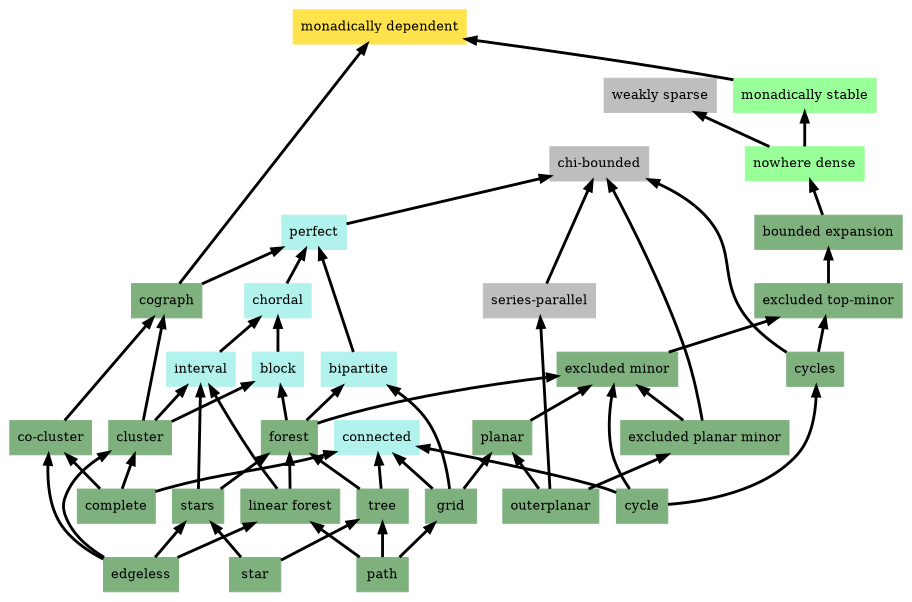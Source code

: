 digraph graph_property_inclusions_dN1D3C {
	node [color=lightblue2 style=filled]
	margin=0.04 size="6,6"
	rankdir = BT
	"n_7HR4uV" [label="co-cluster" URL="/parameters/html/7HR4uV" color="#7fb17f" shape=box]
	"n_lFz6Ci" [label="bounded expansion" URL="/parameters/html/lFz6Ci" color="#7fb17f" shape=box]
	"n_Cv1PaJ" [label="chordal" URL="/parameters/html/Cv1PaJ" color="#b2f2ec" shape=box]
	"n_lfYXuK" [label="grid" URL="/parameters/html/lfYXuK" color="#7fb17f" shape=box]
	"n_DhGqJM" [label="nowhere dense" URL="/parameters/html/DhGqJM" color="#99ff99" shape=box]
	"n_Jb1we5" [label="chi-bounded" URL="/parameters/html/Jb1we5" color="#bebebe" shape=box]
	"n_rJyICu" [label="tree" URL="/parameters/html/rJyICu" color="#7fb17f" shape=box]
	"n_0oCyaG" [label="outerplanar" URL="/parameters/html/0oCyaG" color="#7fb17f" shape=box]
	"n_Gt22Ik" [label="excluded planar minor" URL="/parameters/html/Gt22Ik" color="#7fb17f" shape=box]
	"n_JngPPm" [label="forest" URL="/parameters/html/JngPPm" color="#7fb17f" shape=box]
	"n_jHXy6Y" [label="monadically stable" URL="/parameters/html/jHXy6Y" color="#99ff99" shape=box]
	"n_ryPlqz" [label="path" URL="/parameters/html/ryPlqz" color="#7fb17f" shape=box]
	"n_eW1Gic" [label="series-parallel" URL="/parameters/html/eW1Gic" color="#bebebe" shape=box]
	"n_Qme7wD" [label="weakly sparse" URL="/parameters/html/Qme7wD" color="#bebebe" shape=box]
	"n_cLHJkW" [label="bipartite" URL="/parameters/html/cLHJkW" color="#b2f2ec" shape=box]
	"n_LsiBbX" [label="edgeless" URL="/parameters/html/LsiBbX" color="#7fb17f" shape=box]
	"n_dN1D3C" [label="monadically dependent" URL="/parameters/html/dN1D3C" color="#ffe34c" shape=box]
	"n_5xOuoQ" [label="excluded minor" URL="/parameters/html/5xOuoQ" color="#7fb17f" shape=box]
	"n_2iJr52" [label="cycles" URL="/parameters/html/2iJr52" color="#7fb17f" shape=box]
	"n_9Qd0Mx" [label="cograph" URL="/parameters/html/9Qd0Mx" color="#7fb17f" shape=box]
	"n_skQuFN" [label="linear forest" URL="/parameters/html/skQuFN" color="#7fb17f" shape=box]
	"n_CortlU" [label="star" URL="/parameters/html/CortlU" color="#7fb17f" shape=box]
	"n_10JR3F" [label="stars" URL="/parameters/html/10JR3F" color="#7fb17f" shape=box]
	"n_WAU7vf" [label="cluster" URL="/parameters/html/WAU7vf" color="#7fb17f" shape=box]
	"n_loZ5LD" [label="planar" URL="/parameters/html/loZ5LD" color="#7fb17f" shape=box]
	"n_QrxQsH" [label="block" URL="/parameters/html/QrxQsH" color="#b2f2ec" shape=box]
	"n_EhdXNA" [label="complete" URL="/parameters/html/EhdXNA" color="#7fb17f" shape=box]
	"n_p5skoj" [label="interval" URL="/parameters/html/p5skoj" color="#b2f2ec" shape=box]
	"n_KlMP0i" [label="connected" URL="/parameters/html/KlMP0i" color="#b2f2ec" shape=box]
	"n_yOZQM5" [label="excluded top-minor" URL="/parameters/html/yOZQM5" color="#7fb17f" shape=box]
	"n_RmssrZ" [label="perfect" URL="/parameters/html/RmssrZ" color="#b2f2ec" shape=box]
	"n_Ti0asF" [label="cycle" URL="/parameters/html/Ti0asF" color="#7fb17f" shape=box]
	"n_9Qd0Mx" -> "n_dN1D3C" [label="" decorate=true lblstyle="above, sloped" weight="100" penwidth="3.0"]
	"n_Gt22Ik" -> "n_Jb1we5" [label="" decorate=true lblstyle="above, sloped" weight="100" penwidth="3.0"]
	"n_rJyICu" -> "n_JngPPm" [label="" decorate=true lblstyle="above, sloped" weight="100" penwidth="3.0"]
	"n_0oCyaG" -> "n_loZ5LD" [label="" decorate=true lblstyle="above, sloped" weight="100" penwidth="3.0"]
	"n_lfYXuK" -> "n_KlMP0i" [label="" decorate=true lblstyle="above, sloped" weight="100" penwidth="3.0"]
	"n_JngPPm" -> "n_QrxQsH" [label="" decorate=true lblstyle="above, sloped" weight="100" penwidth="3.0"]
	"n_0oCyaG" -> "n_eW1Gic" [label="" decorate=true lblstyle="above, sloped" weight="100" penwidth="3.0"]
	"n_Ti0asF" -> "n_KlMP0i" [label="" decorate=true lblstyle="above, sloped" weight="100" penwidth="3.0"]
	"n_DhGqJM" -> "n_jHXy6Y" [label="" decorate=true lblstyle="above, sloped" weight="100" penwidth="3.0"]
	"n_5xOuoQ" -> "n_yOZQM5" [label="" decorate=true lblstyle="above, sloped" weight="100" penwidth="3.0"]
	"n_EhdXNA" -> "n_7HR4uV" [label="" decorate=true lblstyle="above, sloped" weight="100" penwidth="3.0"]
	"n_WAU7vf" -> "n_p5skoj" [label="" decorate=true lblstyle="above, sloped" weight="100" penwidth="3.0"]
	"n_WAU7vf" -> "n_QrxQsH" [label="" decorate=true lblstyle="above, sloped" weight="100" penwidth="3.0"]
	"n_p5skoj" -> "n_Cv1PaJ" [label="" decorate=true lblstyle="above, sloped" weight="100" penwidth="3.0"]
	"n_ryPlqz" -> "n_rJyICu" [label="" decorate=true lblstyle="above, sloped" weight="100" penwidth="3.0"]
	"n_lfYXuK" -> "n_cLHJkW" [label="" decorate=true lblstyle="above, sloped" weight="100" penwidth="3.0"]
	"n_eW1Gic" -> "n_Jb1we5" [label="" decorate=true lblstyle="above, sloped" weight="100" penwidth="3.0"]
	"n_EhdXNA" -> "n_WAU7vf" [label="" decorate=true lblstyle="above, sloped" weight="100" penwidth="3.0"]
	"n_Cv1PaJ" -> "n_RmssrZ" [label="" decorate=true lblstyle="above, sloped" weight="100" penwidth="3.0"]
	"n_skQuFN" -> "n_JngPPm" [label="" decorate=true lblstyle="above, sloped" weight="100" penwidth="3.0"]
	"n_Ti0asF" -> "n_2iJr52" [label="" decorate=true lblstyle="above, sloped" weight="100" penwidth="3.0"]
	"n_Ti0asF" -> "n_5xOuoQ" [label="" decorate=true lblstyle="above, sloped" weight="100" penwidth="3.0"]
	"n_rJyICu" -> "n_KlMP0i" [label="" decorate=true lblstyle="above, sloped" weight="100" penwidth="3.0"]
	"n_ryPlqz" -> "n_lfYXuK" [label="" decorate=true lblstyle="above, sloped" weight="100" penwidth="3.0"]
	"n_Gt22Ik" -> "n_5xOuoQ" [label="" decorate=true lblstyle="above, sloped" weight="100" penwidth="3.0"]
	"n_LsiBbX" -> "n_10JR3F" [label="" decorate=true lblstyle="above, sloped" weight="100" penwidth="3.0"]
	"n_skQuFN" -> "n_p5skoj" [label="" decorate=true lblstyle="above, sloped" weight="100" penwidth="3.0"]
	"n_cLHJkW" -> "n_RmssrZ" [label="" decorate=true lblstyle="above, sloped" weight="100" penwidth="3.0"]
	"n_7HR4uV" -> "n_9Qd0Mx" [label="" decorate=true lblstyle="above, sloped" weight="100" penwidth="3.0"]
	"n_loZ5LD" -> "n_5xOuoQ" [label="" decorate=true lblstyle="above, sloped" weight="100" penwidth="3.0"]
	"n_0oCyaG" -> "n_Gt22Ik" [label="" decorate=true lblstyle="above, sloped" weight="100" penwidth="3.0"]
	"n_LsiBbX" -> "n_7HR4uV" [label="" decorate=true lblstyle="above, sloped" weight="100" penwidth="3.0"]
	"n_CortlU" -> "n_10JR3F" [label="" decorate=true lblstyle="above, sloped" weight="100" penwidth="3.0"]
	"n_RmssrZ" -> "n_Jb1we5" [label="" decorate=true lblstyle="above, sloped" weight="100" penwidth="3.0"]
	"n_2iJr52" -> "n_yOZQM5" [label="" decorate=true lblstyle="above, sloped" weight="100" penwidth="3.0"]
	"n_DhGqJM" -> "n_Qme7wD" [label="" decorate=true lblstyle="above, sloped" weight="100" penwidth="3.0"]
	"n_10JR3F" -> "n_p5skoj" [label="" decorate=true lblstyle="above, sloped" weight="100" penwidth="3.0"]
	"n_2iJr52" -> "n_Jb1we5" [label="" decorate=true lblstyle="above, sloped" weight="100" penwidth="3.0"]
	"n_JngPPm" -> "n_5xOuoQ" [label="" decorate=true lblstyle="above, sloped" weight="100" penwidth="3.0"]
	"n_LsiBbX" -> "n_WAU7vf" [label="" decorate=true lblstyle="above, sloped" weight="100" penwidth="3.0"]
	"n_EhdXNA" -> "n_KlMP0i" [label="" decorate=true lblstyle="above, sloped" weight="100" penwidth="3.0"]
	"n_lFz6Ci" -> "n_DhGqJM" [label="" decorate=true lblstyle="above, sloped" weight="100" penwidth="3.0"]
	"n_9Qd0Mx" -> "n_RmssrZ" [label="" decorate=true lblstyle="above, sloped" weight="100" penwidth="3.0"]
	"n_jHXy6Y" -> "n_dN1D3C" [label="" decorate=true lblstyle="above, sloped" weight="100" penwidth="3.0"]
	"n_10JR3F" -> "n_JngPPm" [label="" decorate=true lblstyle="above, sloped" weight="100" penwidth="3.0"]
	"n_yOZQM5" -> "n_lFz6Ci" [label="" decorate=true lblstyle="above, sloped" weight="100" penwidth="3.0"]
	"n_CortlU" -> "n_rJyICu" [label="" decorate=true lblstyle="above, sloped" weight="100" penwidth="3.0"]
	"n_QrxQsH" -> "n_Cv1PaJ" [label="" decorate=true lblstyle="above, sloped" weight="100" penwidth="3.0"]
	"n_LsiBbX" -> "n_skQuFN" [label="" decorate=true lblstyle="above, sloped" weight="100" penwidth="3.0"]
	"n_ryPlqz" -> "n_skQuFN" [label="" decorate=true lblstyle="above, sloped" weight="100" penwidth="3.0"]
	"n_WAU7vf" -> "n_9Qd0Mx" [label="" decorate=true lblstyle="above, sloped" weight="100" penwidth="3.0"]
	"n_lfYXuK" -> "n_loZ5LD" [label="" decorate=true lblstyle="above, sloped" weight="100" penwidth="3.0"]
	"n_JngPPm" -> "n_cLHJkW" [label="" decorate=true lblstyle="above, sloped" weight="100" penwidth="3.0"]
}

